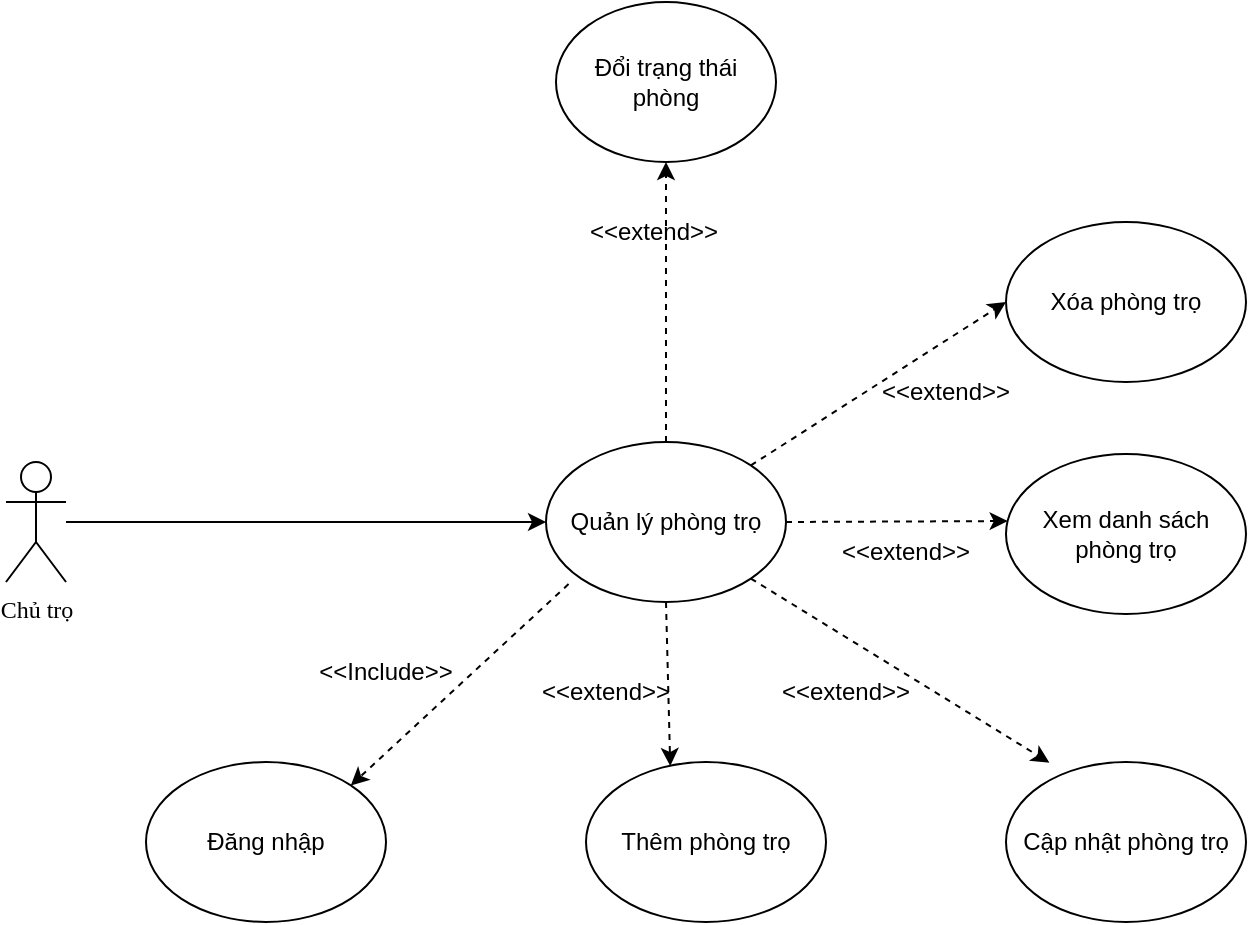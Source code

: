<mxfile version="22.0.8" type="device">
  <diagram name="Trang-1" id="FBPmyeEP4Qe1sjYkFTW1">
    <mxGraphModel dx="1118" dy="604" grid="1" gridSize="10" guides="1" tooltips="1" connect="1" arrows="1" fold="1" page="1" pageScale="1" pageWidth="827" pageHeight="1169" math="0" shadow="0">
      <root>
        <mxCell id="0" />
        <mxCell id="1" parent="0" />
        <mxCell id="kLvij2d8cEy2oF4UCKkP-1" value="Chủ trọ" style="shape=umlActor;verticalLabelPosition=bottom;verticalAlign=top;html=1;outlineConnect=0;fontFamily=Times New Roman;" vertex="1" parent="1">
          <mxGeometry x="80" y="310" width="30" height="60" as="geometry" />
        </mxCell>
        <mxCell id="kLvij2d8cEy2oF4UCKkP-2" value="Quản lý phòng trọ" style="ellipse;whiteSpace=wrap;html=1;" vertex="1" parent="1">
          <mxGeometry x="350" y="300" width="120" height="80" as="geometry" />
        </mxCell>
        <mxCell id="kLvij2d8cEy2oF4UCKkP-3" value="Đăng nhập" style="ellipse;whiteSpace=wrap;html=1;" vertex="1" parent="1">
          <mxGeometry x="150" y="460" width="120" height="80" as="geometry" />
        </mxCell>
        <mxCell id="kLvij2d8cEy2oF4UCKkP-4" value="Thêm phòng trọ" style="ellipse;whiteSpace=wrap;html=1;" vertex="1" parent="1">
          <mxGeometry x="370" y="460" width="120" height="80" as="geometry" />
        </mxCell>
        <mxCell id="kLvij2d8cEy2oF4UCKkP-5" value="Cập nhật phòng trọ" style="ellipse;whiteSpace=wrap;html=1;" vertex="1" parent="1">
          <mxGeometry x="580" y="460" width="120" height="80" as="geometry" />
        </mxCell>
        <mxCell id="kLvij2d8cEy2oF4UCKkP-6" value="Xem danh sách&lt;br&gt;phòng trọ" style="ellipse;whiteSpace=wrap;html=1;" vertex="1" parent="1">
          <mxGeometry x="580" y="306" width="120" height="80" as="geometry" />
        </mxCell>
        <mxCell id="kLvij2d8cEy2oF4UCKkP-7" value="Xóa phòng trọ" style="ellipse;whiteSpace=wrap;html=1;" vertex="1" parent="1">
          <mxGeometry x="580" y="190" width="120" height="80" as="geometry" />
        </mxCell>
        <mxCell id="kLvij2d8cEy2oF4UCKkP-8" value="" style="endArrow=classic;html=1;rounded=0;entryX=0;entryY=0.5;entryDx=0;entryDy=0;" edge="1" parent="1" source="kLvij2d8cEy2oF4UCKkP-1" target="kLvij2d8cEy2oF4UCKkP-2">
          <mxGeometry width="50" height="50" relative="1" as="geometry">
            <mxPoint x="400" y="420" as="sourcePoint" />
            <mxPoint x="450" y="370" as="targetPoint" />
          </mxGeometry>
        </mxCell>
        <mxCell id="kLvij2d8cEy2oF4UCKkP-9" value="" style="endArrow=classic;html=1;rounded=0;exitX=0.094;exitY=0.888;exitDx=0;exitDy=0;exitPerimeter=0;entryX=1;entryY=0;entryDx=0;entryDy=0;dashed=1;" edge="1" parent="1" source="kLvij2d8cEy2oF4UCKkP-2" target="kLvij2d8cEy2oF4UCKkP-3">
          <mxGeometry width="50" height="50" relative="1" as="geometry">
            <mxPoint x="260" y="450" as="sourcePoint" />
            <mxPoint x="310" y="400" as="targetPoint" />
          </mxGeometry>
        </mxCell>
        <mxCell id="kLvij2d8cEy2oF4UCKkP-10" value="&amp;lt;&amp;lt;Include&amp;gt;&amp;gt;" style="text;html=1;strokeColor=none;fillColor=none;align=center;verticalAlign=middle;whiteSpace=wrap;rounded=0;" vertex="1" parent="1">
          <mxGeometry x="240" y="400" width="60" height="30" as="geometry" />
        </mxCell>
        <mxCell id="kLvij2d8cEy2oF4UCKkP-11" value="" style="endArrow=classic;html=1;rounded=0;dashed=1;entryX=0.351;entryY=0.025;entryDx=0;entryDy=0;entryPerimeter=0;" edge="1" parent="1" target="kLvij2d8cEy2oF4UCKkP-4">
          <mxGeometry width="50" height="50" relative="1" as="geometry">
            <mxPoint x="410" y="380" as="sourcePoint" />
            <mxPoint x="406" y="460" as="targetPoint" />
          </mxGeometry>
        </mxCell>
        <mxCell id="kLvij2d8cEy2oF4UCKkP-12" value="" style="endArrow=classic;html=1;rounded=0;dashed=1;entryX=0.181;entryY=0.004;entryDx=0;entryDy=0;entryPerimeter=0;exitX=1;exitY=1;exitDx=0;exitDy=0;" edge="1" parent="1" source="kLvij2d8cEy2oF4UCKkP-2" target="kLvij2d8cEy2oF4UCKkP-5">
          <mxGeometry width="50" height="50" relative="1" as="geometry">
            <mxPoint x="420" y="390" as="sourcePoint" />
            <mxPoint x="422" y="472" as="targetPoint" />
          </mxGeometry>
        </mxCell>
        <mxCell id="kLvij2d8cEy2oF4UCKkP-13" value="" style="endArrow=classic;html=1;rounded=0;dashed=1;entryX=0.007;entryY=0.419;entryDx=0;entryDy=0;entryPerimeter=0;exitX=1;exitY=0.5;exitDx=0;exitDy=0;" edge="1" parent="1" source="kLvij2d8cEy2oF4UCKkP-2" target="kLvij2d8cEy2oF4UCKkP-6">
          <mxGeometry width="50" height="50" relative="1" as="geometry">
            <mxPoint x="430" y="400" as="sourcePoint" />
            <mxPoint x="432" y="482" as="targetPoint" />
          </mxGeometry>
        </mxCell>
        <mxCell id="kLvij2d8cEy2oF4UCKkP-14" value="" style="endArrow=classic;html=1;rounded=0;dashed=1;entryX=0;entryY=0.5;entryDx=0;entryDy=0;exitX=1;exitY=0;exitDx=0;exitDy=0;" edge="1" parent="1" source="kLvij2d8cEy2oF4UCKkP-2" target="kLvij2d8cEy2oF4UCKkP-7">
          <mxGeometry width="50" height="50" relative="1" as="geometry">
            <mxPoint x="440" y="410" as="sourcePoint" />
            <mxPoint x="442" y="492" as="targetPoint" />
          </mxGeometry>
        </mxCell>
        <mxCell id="kLvij2d8cEy2oF4UCKkP-15" value="&amp;lt;&amp;lt;extend&amp;gt;&amp;gt;" style="text;html=1;strokeColor=none;fillColor=none;align=center;verticalAlign=middle;whiteSpace=wrap;rounded=0;" vertex="1" parent="1">
          <mxGeometry x="350" y="410" width="60" height="30" as="geometry" />
        </mxCell>
        <mxCell id="kLvij2d8cEy2oF4UCKkP-16" value="&amp;lt;&amp;lt;extend&amp;gt;&amp;gt;" style="text;html=1;strokeColor=none;fillColor=none;align=center;verticalAlign=middle;whiteSpace=wrap;rounded=0;" vertex="1" parent="1">
          <mxGeometry x="470" y="410" width="60" height="30" as="geometry" />
        </mxCell>
        <mxCell id="kLvij2d8cEy2oF4UCKkP-17" value="&amp;lt;&amp;lt;extend&amp;gt;&amp;gt;" style="text;html=1;strokeColor=none;fillColor=none;align=center;verticalAlign=middle;whiteSpace=wrap;rounded=0;" vertex="1" parent="1">
          <mxGeometry x="500" y="340" width="60" height="30" as="geometry" />
        </mxCell>
        <mxCell id="kLvij2d8cEy2oF4UCKkP-18" value="&amp;lt;&amp;lt;extend&amp;gt;&amp;gt;" style="text;html=1;strokeColor=none;fillColor=none;align=center;verticalAlign=middle;whiteSpace=wrap;rounded=0;" vertex="1" parent="1">
          <mxGeometry x="520" y="260" width="60" height="30" as="geometry" />
        </mxCell>
        <mxCell id="kLvij2d8cEy2oF4UCKkP-19" value="Đổi trạng thái phòng" style="ellipse;whiteSpace=wrap;html=1;" vertex="1" parent="1">
          <mxGeometry x="355" y="80" width="110" height="80" as="geometry" />
        </mxCell>
        <mxCell id="kLvij2d8cEy2oF4UCKkP-20" value="" style="endArrow=classic;html=1;rounded=0;dashed=1;entryX=0.5;entryY=1;entryDx=0;entryDy=0;exitX=0.5;exitY=0;exitDx=0;exitDy=0;" edge="1" parent="1" target="kLvij2d8cEy2oF4UCKkP-19" source="kLvij2d8cEy2oF4UCKkP-2">
          <mxGeometry width="50" height="50" relative="1" as="geometry">
            <mxPoint x="306" y="232" as="sourcePoint" />
            <mxPoint x="296" y="412" as="targetPoint" />
          </mxGeometry>
        </mxCell>
        <mxCell id="kLvij2d8cEy2oF4UCKkP-21" value="&amp;lt;&amp;lt;extend&amp;gt;&amp;gt;" style="text;html=1;strokeColor=none;fillColor=none;align=center;verticalAlign=middle;whiteSpace=wrap;rounded=0;" vertex="1" parent="1">
          <mxGeometry x="374" y="180" width="60" height="30" as="geometry" />
        </mxCell>
      </root>
    </mxGraphModel>
  </diagram>
</mxfile>
